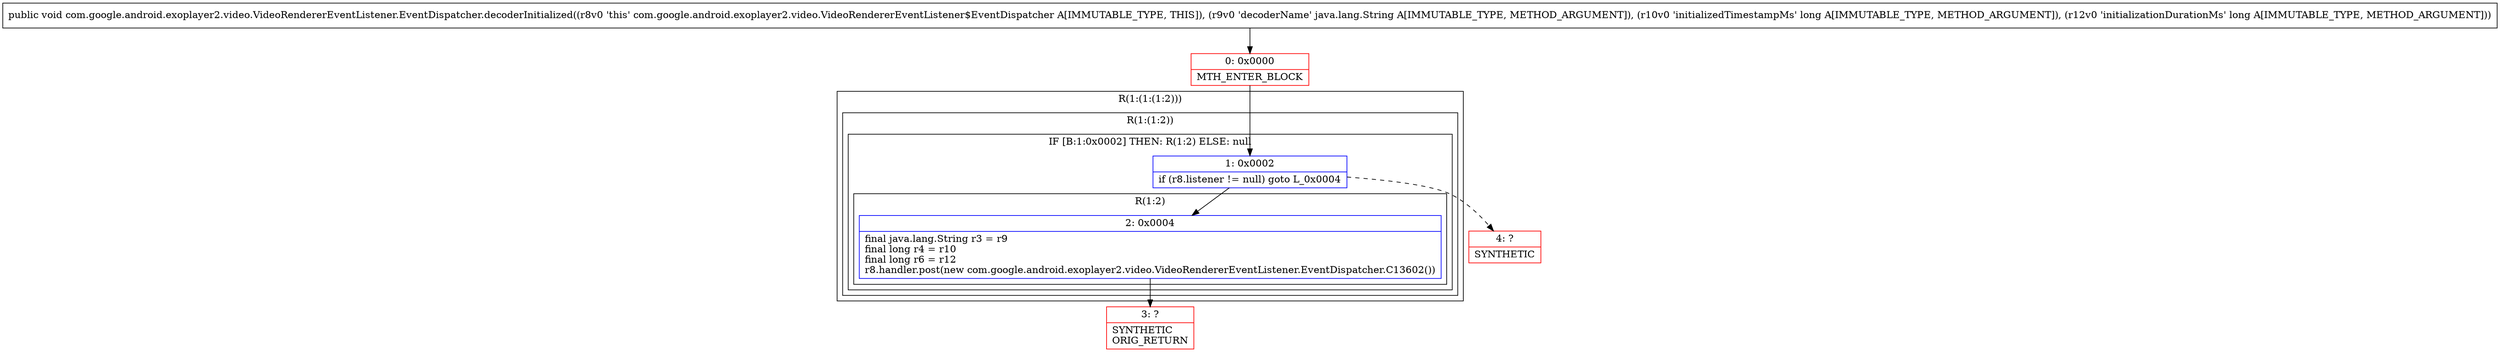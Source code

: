 digraph "CFG forcom.google.android.exoplayer2.video.VideoRendererEventListener.EventDispatcher.decoderInitialized(Ljava\/lang\/String;JJ)V" {
subgraph cluster_Region_1585549208 {
label = "R(1:(1:(1:2)))";
node [shape=record,color=blue];
subgraph cluster_Region_655804161 {
label = "R(1:(1:2))";
node [shape=record,color=blue];
subgraph cluster_IfRegion_515955044 {
label = "IF [B:1:0x0002] THEN: R(1:2) ELSE: null";
node [shape=record,color=blue];
Node_1 [shape=record,label="{1\:\ 0x0002|if (r8.listener != null) goto L_0x0004\l}"];
subgraph cluster_Region_1680750614 {
label = "R(1:2)";
node [shape=record,color=blue];
Node_2 [shape=record,label="{2\:\ 0x0004|final java.lang.String r3 = r9\lfinal long r4 = r10\lfinal long r6 = r12\lr8.handler.post(new com.google.android.exoplayer2.video.VideoRendererEventListener.EventDispatcher.C13602())\l}"];
}
}
}
}
Node_0 [shape=record,color=red,label="{0\:\ 0x0000|MTH_ENTER_BLOCK\l}"];
Node_3 [shape=record,color=red,label="{3\:\ ?|SYNTHETIC\lORIG_RETURN\l}"];
Node_4 [shape=record,color=red,label="{4\:\ ?|SYNTHETIC\l}"];
MethodNode[shape=record,label="{public void com.google.android.exoplayer2.video.VideoRendererEventListener.EventDispatcher.decoderInitialized((r8v0 'this' com.google.android.exoplayer2.video.VideoRendererEventListener$EventDispatcher A[IMMUTABLE_TYPE, THIS]), (r9v0 'decoderName' java.lang.String A[IMMUTABLE_TYPE, METHOD_ARGUMENT]), (r10v0 'initializedTimestampMs' long A[IMMUTABLE_TYPE, METHOD_ARGUMENT]), (r12v0 'initializationDurationMs' long A[IMMUTABLE_TYPE, METHOD_ARGUMENT])) }"];
MethodNode -> Node_0;
Node_1 -> Node_2;
Node_1 -> Node_4[style=dashed];
Node_2 -> Node_3;
Node_0 -> Node_1;
}

